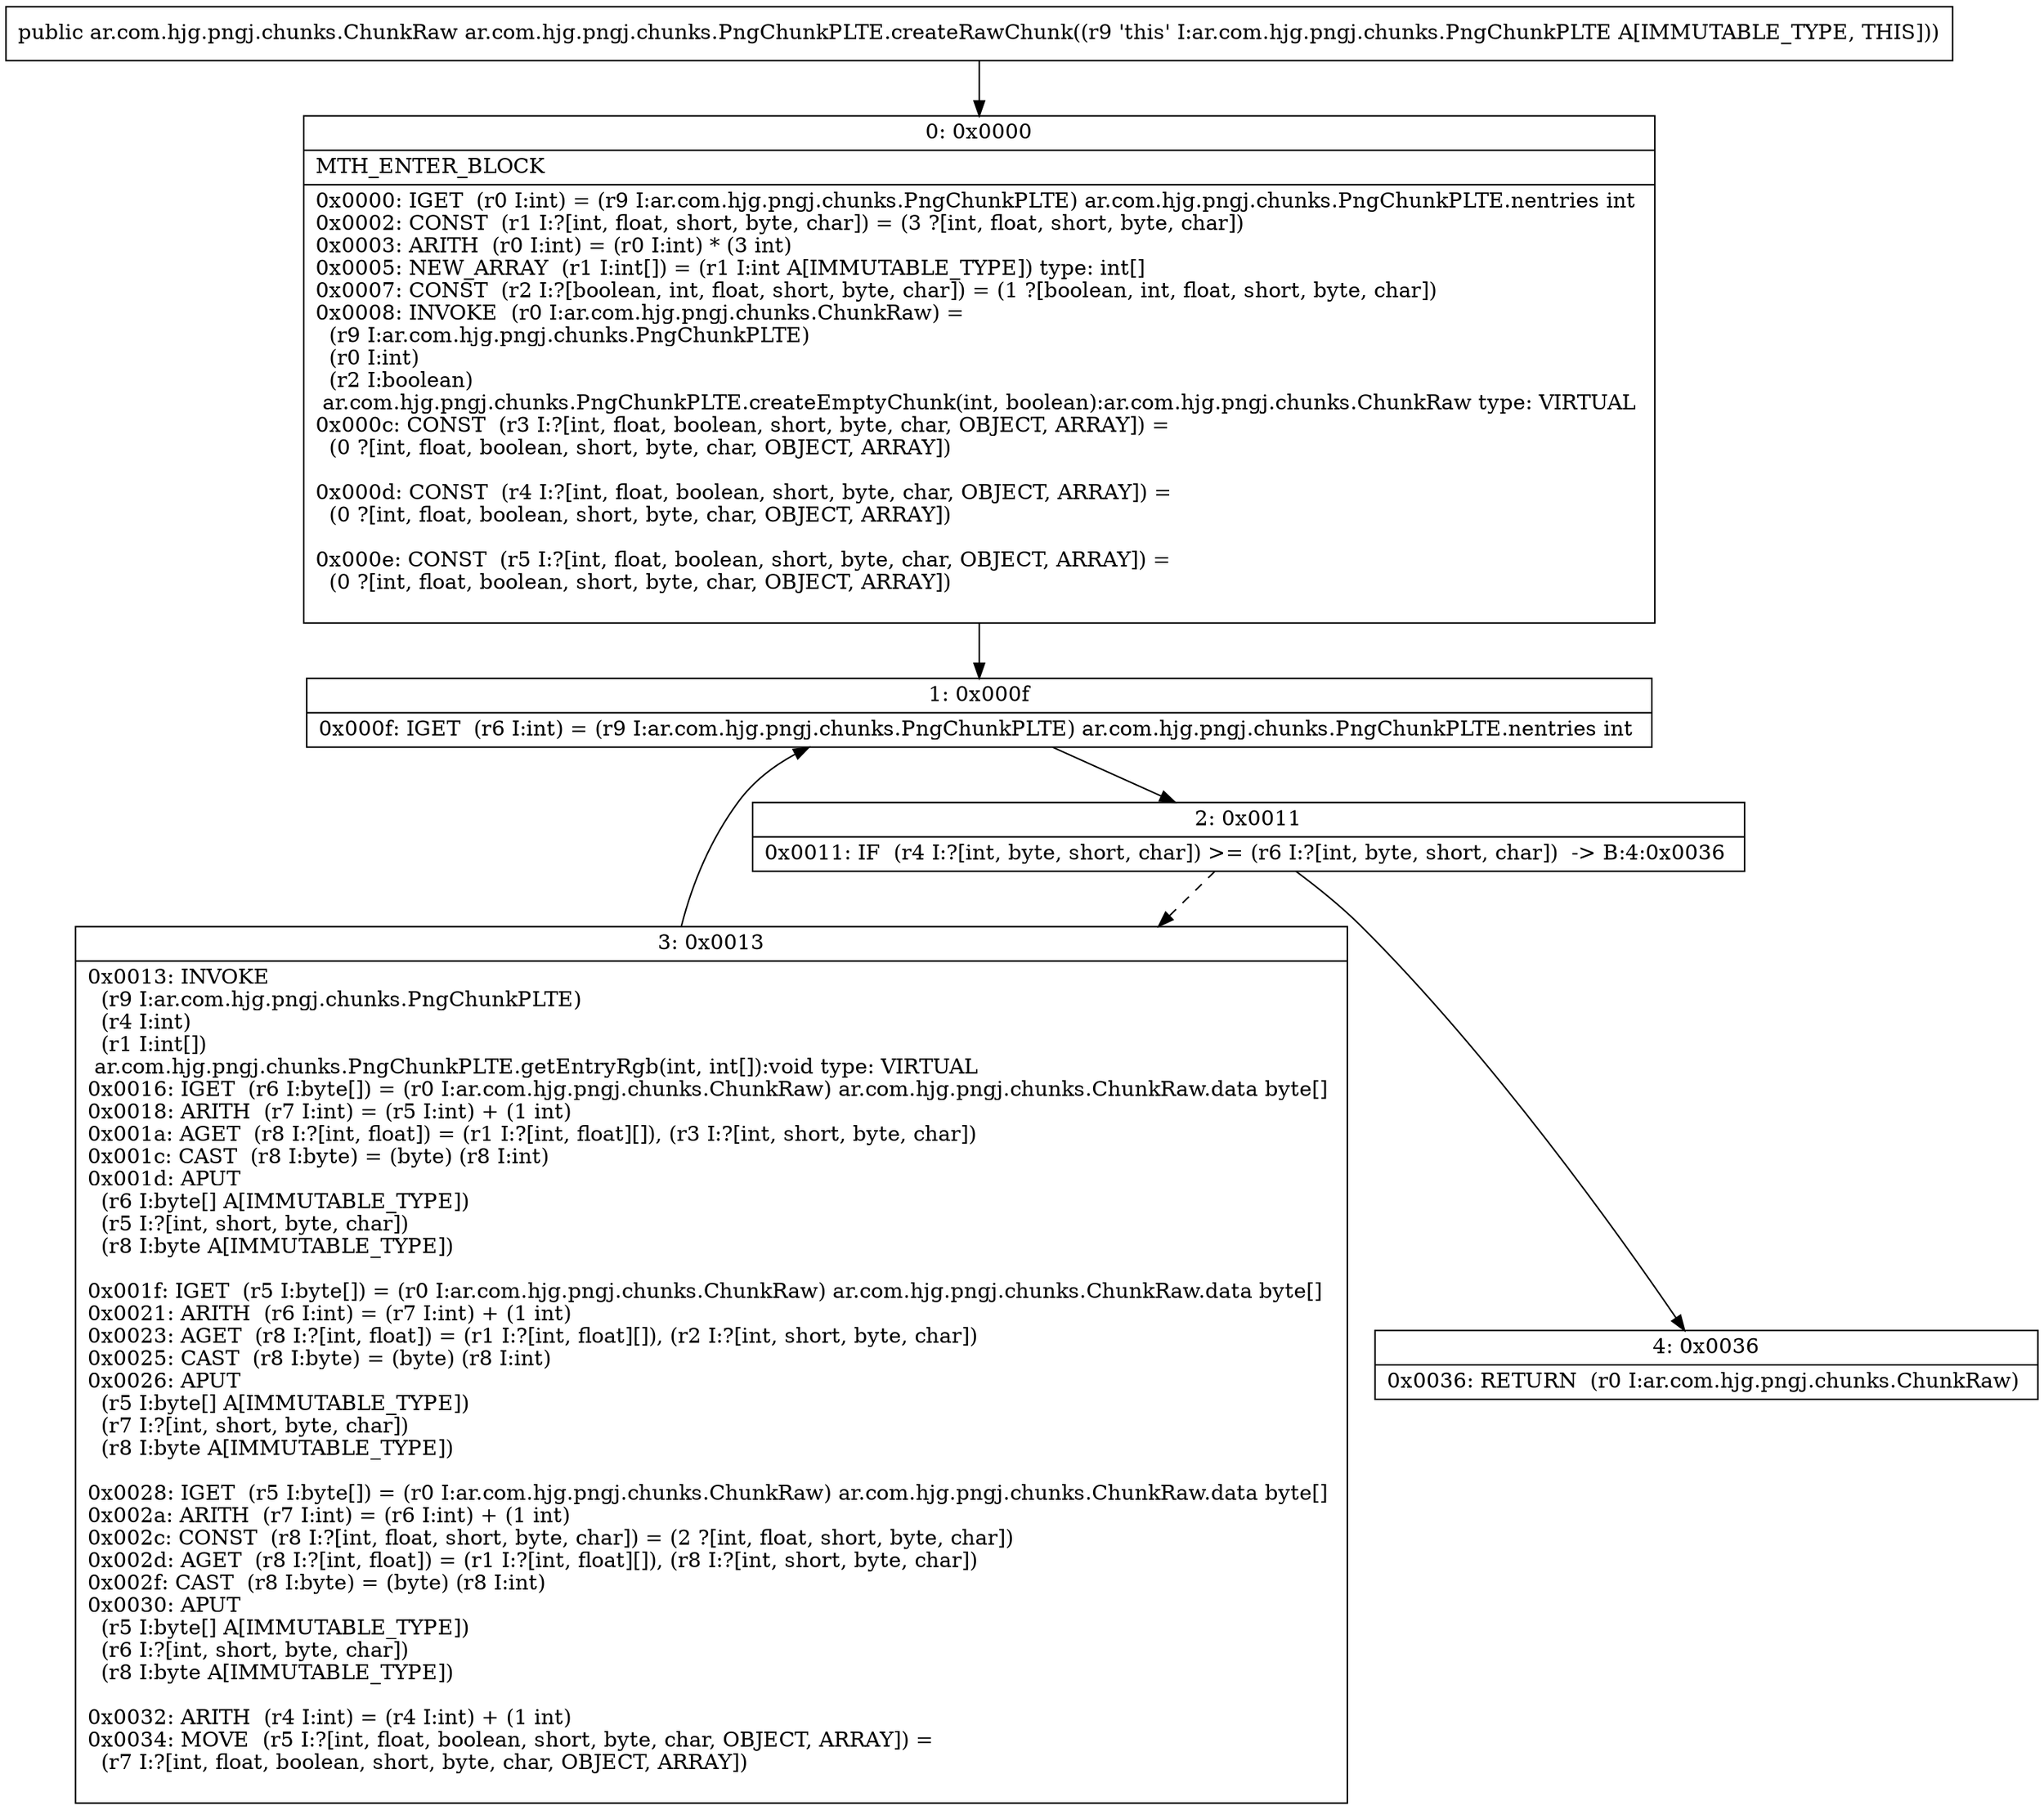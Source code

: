 digraph "CFG forar.com.hjg.pngj.chunks.PngChunkPLTE.createRawChunk()Lar\/com\/hjg\/pngj\/chunks\/ChunkRaw;" {
Node_0 [shape=record,label="{0\:\ 0x0000|MTH_ENTER_BLOCK\l|0x0000: IGET  (r0 I:int) = (r9 I:ar.com.hjg.pngj.chunks.PngChunkPLTE) ar.com.hjg.pngj.chunks.PngChunkPLTE.nentries int \l0x0002: CONST  (r1 I:?[int, float, short, byte, char]) = (3 ?[int, float, short, byte, char]) \l0x0003: ARITH  (r0 I:int) = (r0 I:int) * (3 int) \l0x0005: NEW_ARRAY  (r1 I:int[]) = (r1 I:int A[IMMUTABLE_TYPE]) type: int[] \l0x0007: CONST  (r2 I:?[boolean, int, float, short, byte, char]) = (1 ?[boolean, int, float, short, byte, char]) \l0x0008: INVOKE  (r0 I:ar.com.hjg.pngj.chunks.ChunkRaw) = \l  (r9 I:ar.com.hjg.pngj.chunks.PngChunkPLTE)\l  (r0 I:int)\l  (r2 I:boolean)\l ar.com.hjg.pngj.chunks.PngChunkPLTE.createEmptyChunk(int, boolean):ar.com.hjg.pngj.chunks.ChunkRaw type: VIRTUAL \l0x000c: CONST  (r3 I:?[int, float, boolean, short, byte, char, OBJECT, ARRAY]) = \l  (0 ?[int, float, boolean, short, byte, char, OBJECT, ARRAY])\l \l0x000d: CONST  (r4 I:?[int, float, boolean, short, byte, char, OBJECT, ARRAY]) = \l  (0 ?[int, float, boolean, short, byte, char, OBJECT, ARRAY])\l \l0x000e: CONST  (r5 I:?[int, float, boolean, short, byte, char, OBJECT, ARRAY]) = \l  (0 ?[int, float, boolean, short, byte, char, OBJECT, ARRAY])\l \l}"];
Node_1 [shape=record,label="{1\:\ 0x000f|0x000f: IGET  (r6 I:int) = (r9 I:ar.com.hjg.pngj.chunks.PngChunkPLTE) ar.com.hjg.pngj.chunks.PngChunkPLTE.nentries int \l}"];
Node_2 [shape=record,label="{2\:\ 0x0011|0x0011: IF  (r4 I:?[int, byte, short, char]) \>= (r6 I:?[int, byte, short, char])  \-\> B:4:0x0036 \l}"];
Node_3 [shape=record,label="{3\:\ 0x0013|0x0013: INVOKE  \l  (r9 I:ar.com.hjg.pngj.chunks.PngChunkPLTE)\l  (r4 I:int)\l  (r1 I:int[])\l ar.com.hjg.pngj.chunks.PngChunkPLTE.getEntryRgb(int, int[]):void type: VIRTUAL \l0x0016: IGET  (r6 I:byte[]) = (r0 I:ar.com.hjg.pngj.chunks.ChunkRaw) ar.com.hjg.pngj.chunks.ChunkRaw.data byte[] \l0x0018: ARITH  (r7 I:int) = (r5 I:int) + (1 int) \l0x001a: AGET  (r8 I:?[int, float]) = (r1 I:?[int, float][]), (r3 I:?[int, short, byte, char]) \l0x001c: CAST  (r8 I:byte) = (byte) (r8 I:int) \l0x001d: APUT  \l  (r6 I:byte[] A[IMMUTABLE_TYPE])\l  (r5 I:?[int, short, byte, char])\l  (r8 I:byte A[IMMUTABLE_TYPE])\l \l0x001f: IGET  (r5 I:byte[]) = (r0 I:ar.com.hjg.pngj.chunks.ChunkRaw) ar.com.hjg.pngj.chunks.ChunkRaw.data byte[] \l0x0021: ARITH  (r6 I:int) = (r7 I:int) + (1 int) \l0x0023: AGET  (r8 I:?[int, float]) = (r1 I:?[int, float][]), (r2 I:?[int, short, byte, char]) \l0x0025: CAST  (r8 I:byte) = (byte) (r8 I:int) \l0x0026: APUT  \l  (r5 I:byte[] A[IMMUTABLE_TYPE])\l  (r7 I:?[int, short, byte, char])\l  (r8 I:byte A[IMMUTABLE_TYPE])\l \l0x0028: IGET  (r5 I:byte[]) = (r0 I:ar.com.hjg.pngj.chunks.ChunkRaw) ar.com.hjg.pngj.chunks.ChunkRaw.data byte[] \l0x002a: ARITH  (r7 I:int) = (r6 I:int) + (1 int) \l0x002c: CONST  (r8 I:?[int, float, short, byte, char]) = (2 ?[int, float, short, byte, char]) \l0x002d: AGET  (r8 I:?[int, float]) = (r1 I:?[int, float][]), (r8 I:?[int, short, byte, char]) \l0x002f: CAST  (r8 I:byte) = (byte) (r8 I:int) \l0x0030: APUT  \l  (r5 I:byte[] A[IMMUTABLE_TYPE])\l  (r6 I:?[int, short, byte, char])\l  (r8 I:byte A[IMMUTABLE_TYPE])\l \l0x0032: ARITH  (r4 I:int) = (r4 I:int) + (1 int) \l0x0034: MOVE  (r5 I:?[int, float, boolean, short, byte, char, OBJECT, ARRAY]) = \l  (r7 I:?[int, float, boolean, short, byte, char, OBJECT, ARRAY])\l \l}"];
Node_4 [shape=record,label="{4\:\ 0x0036|0x0036: RETURN  (r0 I:ar.com.hjg.pngj.chunks.ChunkRaw) \l}"];
MethodNode[shape=record,label="{public ar.com.hjg.pngj.chunks.ChunkRaw ar.com.hjg.pngj.chunks.PngChunkPLTE.createRawChunk((r9 'this' I:ar.com.hjg.pngj.chunks.PngChunkPLTE A[IMMUTABLE_TYPE, THIS])) }"];
MethodNode -> Node_0;
Node_0 -> Node_1;
Node_1 -> Node_2;
Node_2 -> Node_3[style=dashed];
Node_2 -> Node_4;
Node_3 -> Node_1;
}

